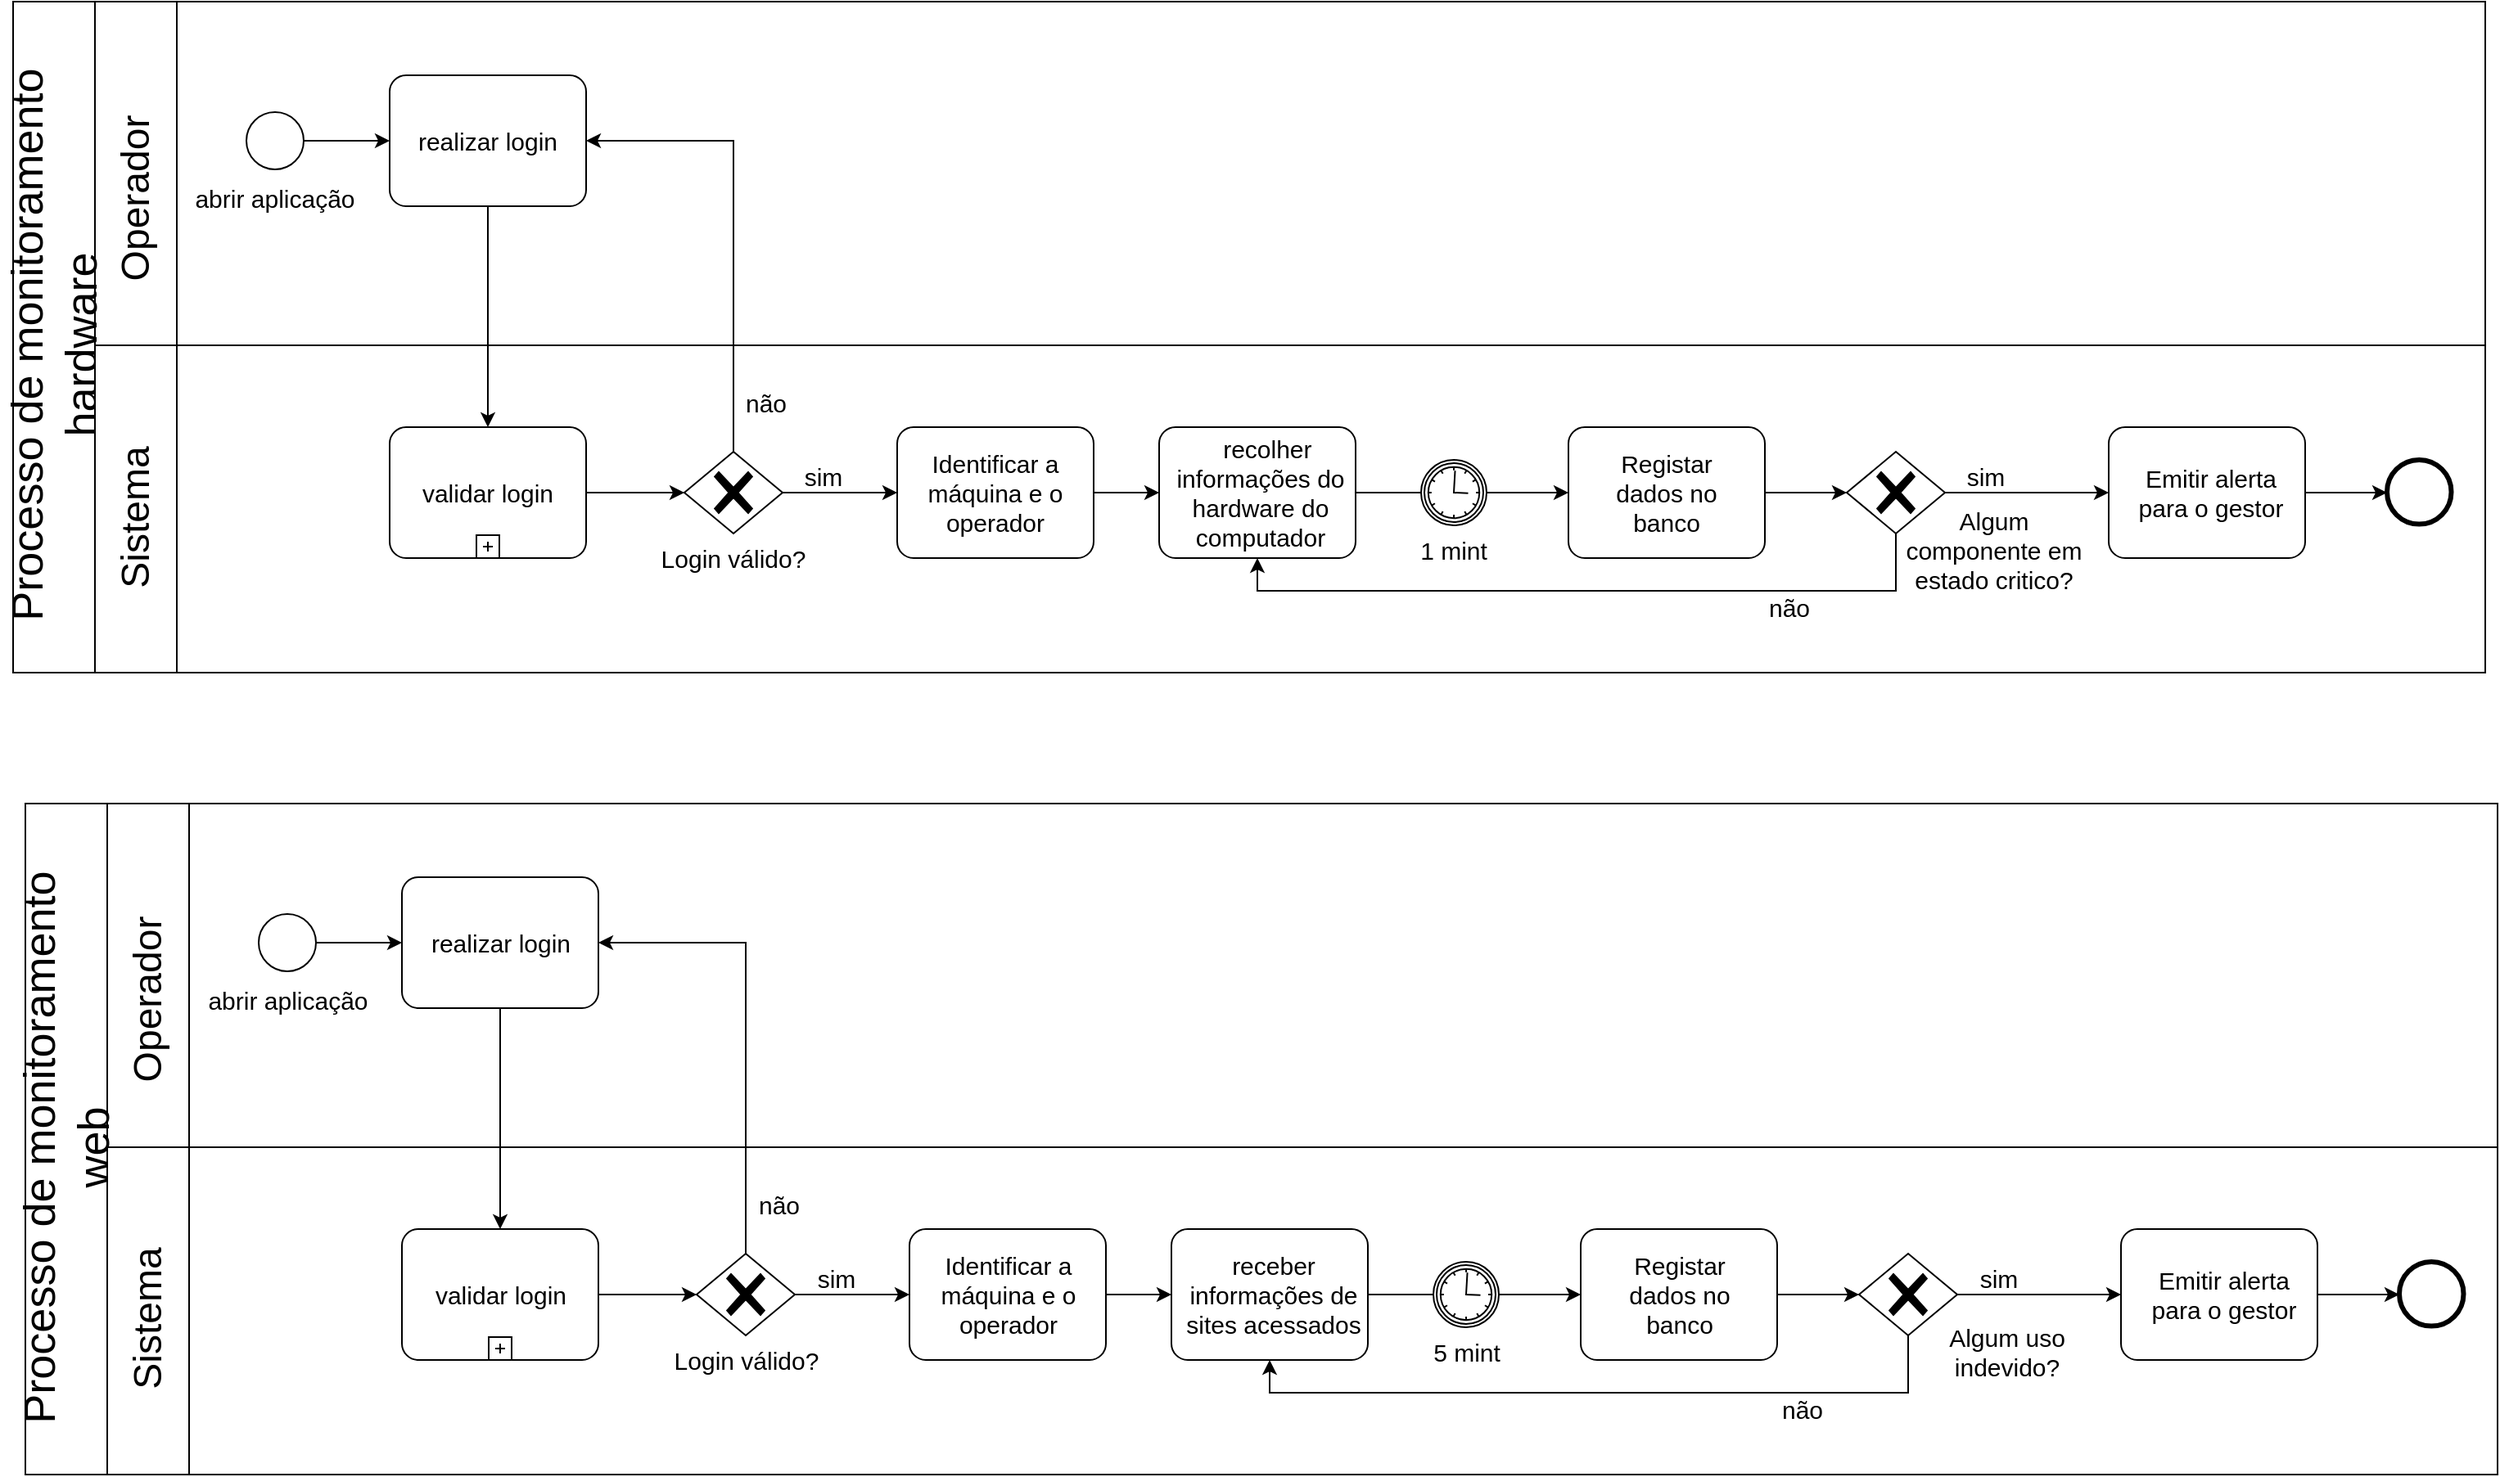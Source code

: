 <mxfile version="15.5.2" type="google"><diagram id="CR6iIqOLFU4KF7_G3fIY" name="Page-1"><mxGraphModel dx="1240" dy="689" grid="1" gridSize="10" guides="1" tooltips="1" connect="1" arrows="1" fold="1" page="1" pageScale="1" pageWidth="827" pageHeight="1169" math="0" shadow="0"><root><mxCell id="0"/><mxCell id="1" parent="0"/><mxCell id="sDEvuxmUIT_cCrcuDnpR-1" value="" style="rounded=0;whiteSpace=wrap;html=1;hachureGap=4;pointerEvents=0;" parent="1" vertex="1"><mxGeometry x="70" y="30" width="50" height="410" as="geometry"/></mxCell><mxCell id="sDEvuxmUIT_cCrcuDnpR-2" value="" style="rounded=0;whiteSpace=wrap;html=1;hachureGap=4;pointerEvents=0;" parent="1" vertex="1"><mxGeometry x="120" y="30" width="50" height="210" as="geometry"/></mxCell><mxCell id="sDEvuxmUIT_cCrcuDnpR-4" value="" style="rounded=0;whiteSpace=wrap;html=1;hachureGap=4;pointerEvents=0;" parent="1" vertex="1"><mxGeometry x="170" y="30" width="1410" height="210" as="geometry"/></mxCell><mxCell id="sDEvuxmUIT_cCrcuDnpR-6" value="Processo de monitoramento hardware" style="text;html=1;strokeColor=none;fillColor=none;align=center;verticalAlign=middle;whiteSpace=wrap;rounded=0;hachureGap=4;pointerEvents=0;fontSize=27;rotation=-90;" parent="1" vertex="1"><mxGeometry x="-87.5" y="230" width="365" height="20" as="geometry"/></mxCell><mxCell id="sDEvuxmUIT_cCrcuDnpR-7" value="Operador" style="text;html=1;strokeColor=none;fillColor=none;align=center;verticalAlign=middle;whiteSpace=wrap;rounded=0;hachureGap=4;pointerEvents=0;fontSize=24;rotation=-90;" parent="1" vertex="1"><mxGeometry x="125" y="140" width="40" height="20" as="geometry"/></mxCell><mxCell id="sDEvuxmUIT_cCrcuDnpR-9" value="" style="rounded=0;whiteSpace=wrap;html=1;hachureGap=4;pointerEvents=0;" parent="1" vertex="1"><mxGeometry x="120" y="240" width="50" height="200" as="geometry"/></mxCell><mxCell id="sDEvuxmUIT_cCrcuDnpR-10" value="" style="rounded=0;whiteSpace=wrap;html=1;hachureGap=4;pointerEvents=0;" parent="1" vertex="1"><mxGeometry x="170" y="240" width="1410" height="200" as="geometry"/></mxCell><mxCell id="sDEvuxmUIT_cCrcuDnpR-11" value="Sistema" style="text;html=1;strokeColor=none;fillColor=none;align=center;verticalAlign=middle;whiteSpace=wrap;rounded=0;hachureGap=4;pointerEvents=0;fontSize=24;rotation=-90;" parent="1" vertex="1"><mxGeometry x="125" y="335" width="40" height="20" as="geometry"/></mxCell><mxCell id="rtE6UeUnerX9Lupc1EqI-5" style="edgeStyle=orthogonalEdgeStyle;rounded=0;orthogonalLoop=1;jettySize=auto;html=1;exitX=1;exitY=0.5;exitDx=0;exitDy=0;entryX=0;entryY=0.5;entryDx=0;entryDy=0;" parent="1" source="sDEvuxmUIT_cCrcuDnpR-13" edge="1"><mxGeometry relative="1" as="geometry"><mxPoint x="300" y="115.0" as="targetPoint"/></mxGeometry></mxCell><mxCell id="sDEvuxmUIT_cCrcuDnpR-13" value="" style="ellipse;whiteSpace=wrap;html=1;aspect=fixed;hachureGap=4;pointerEvents=0;fontSize=27;" parent="1" vertex="1"><mxGeometry x="212.5" y="97.5" width="35" height="35" as="geometry"/></mxCell><mxCell id="sDEvuxmUIT_cCrcuDnpR-14" value="abrir aplicação" style="text;html=1;strokeColor=none;fillColor=none;align=center;verticalAlign=middle;whiteSpace=wrap;rounded=0;hachureGap=4;pointerEvents=0;fontSize=15;" parent="1" vertex="1"><mxGeometry x="160" y="140" width="140" height="20" as="geometry"/></mxCell><mxCell id="sDEvuxmUIT_cCrcuDnpR-23" value="Login válido?" style="text;html=1;strokeColor=none;fillColor=none;align=center;verticalAlign=middle;whiteSpace=wrap;rounded=0;hachureGap=4;pointerEvents=0;fontSize=15;" parent="1" vertex="1"><mxGeometry x="440" y="360" width="140" height="20" as="geometry"/></mxCell><mxCell id="rtE6UeUnerX9Lupc1EqI-9" style="edgeStyle=orthogonalEdgeStyle;rounded=0;orthogonalLoop=1;jettySize=auto;html=1;exitX=1;exitY=0.5;exitDx=0;exitDy=0;entryX=0;entryY=0.5;entryDx=0;entryDy=0;" parent="1" edge="1"><mxGeometry relative="1" as="geometry"><mxPoint x="1241" y="330.0" as="sourcePoint"/><mxPoint x="1350" y="330.0" as="targetPoint"/></mxGeometry></mxCell><mxCell id="sDEvuxmUIT_cCrcuDnpR-33" value="Algum componente em estado critico?" style="text;html=1;strokeColor=none;fillColor=none;align=center;verticalAlign=middle;whiteSpace=wrap;rounded=0;hachureGap=4;pointerEvents=0;fontSize=15;" parent="1" vertex="1"><mxGeometry x="1220" y="350" width="120" height="30" as="geometry"/></mxCell><mxCell id="sDEvuxmUIT_cCrcuDnpR-61" value="1 mint" style="text;html=1;strokeColor=none;fillColor=none;align=center;verticalAlign=middle;whiteSpace=wrap;rounded=0;hachureGap=4;pointerEvents=0;fontSize=15;" parent="1" vertex="1"><mxGeometry x="899.25" y="340" width="101.5" height="50" as="geometry"/></mxCell><mxCell id="sDEvuxmUIT_cCrcuDnpR-69" value="sim" style="text;html=1;strokeColor=none;fillColor=none;align=center;verticalAlign=middle;whiteSpace=wrap;rounded=0;hachureGap=4;pointerEvents=0;fontSize=15;" parent="1" vertex="1"><mxGeometry x="1210" y="305" width="130" height="30" as="geometry"/></mxCell><mxCell id="sDEvuxmUIT_cCrcuDnpR-72" value="não" style="text;html=1;strokeColor=none;fillColor=none;align=center;verticalAlign=middle;whiteSpace=wrap;rounded=0;hachureGap=4;pointerEvents=0;fontSize=15;" parent="1" vertex="1"><mxGeometry x="1090" y="385" width="130" height="30" as="geometry"/></mxCell><mxCell id="rtE6UeUnerX9Lupc1EqI-53" style="edgeStyle=orthogonalEdgeStyle;rounded=0;orthogonalLoop=1;jettySize=auto;html=1;exitX=0.5;exitY=1;exitDx=0;exitDy=0;exitPerimeter=0;entryX=0.5;entryY=1;entryDx=0;entryDy=0;entryPerimeter=0;" parent="1" source="rtE6UeUnerX9Lupc1EqI-25" target="rtE6UeUnerX9Lupc1EqI-37" edge="1"><mxGeometry relative="1" as="geometry"/></mxCell><mxCell id="rtE6UeUnerX9Lupc1EqI-25" value="" style="points=[[0.25,0.25,0],[0.5,0,0],[0.75,0.25,0],[1,0.5,0],[0.75,0.75,0],[0.5,1,0],[0.25,0.75,0],[0,0.5,0]];shape=mxgraph.bpmn.gateway2;html=1;verticalLabelPosition=bottom;labelBackgroundColor=#ffffff;verticalAlign=top;align=center;perimeter=rhombusPerimeter;outlineConnect=0;outline=none;symbol=none;gwType=exclusive;" parent="1" vertex="1"><mxGeometry x="1190" y="305" width="60" height="50" as="geometry"/></mxCell><mxCell id="rtE6UeUnerX9Lupc1EqI-36" style="edgeStyle=orthogonalEdgeStyle;rounded=0;orthogonalLoop=1;jettySize=auto;html=1;exitX=1;exitY=0.5;exitDx=0;exitDy=0;exitPerimeter=0;entryX=0;entryY=0.5;entryDx=0;entryDy=0;entryPerimeter=0;" parent="1" source="rtE6UeUnerX9Lupc1EqI-26" target="rtE6UeUnerX9Lupc1EqI-34" edge="1"><mxGeometry relative="1" as="geometry"/></mxCell><mxCell id="rtE6UeUnerX9Lupc1EqI-50" style="edgeStyle=orthogonalEdgeStyle;rounded=0;orthogonalLoop=1;jettySize=auto;html=1;exitX=0.5;exitY=0;exitDx=0;exitDy=0;exitPerimeter=0;entryX=1;entryY=0.5;entryDx=0;entryDy=0;entryPerimeter=0;" parent="1" source="rtE6UeUnerX9Lupc1EqI-26" target="rtE6UeUnerX9Lupc1EqI-28" edge="1"><mxGeometry relative="1" as="geometry"/></mxCell><mxCell id="rtE6UeUnerX9Lupc1EqI-26" value="" style="points=[[0.25,0.25,0],[0.5,0,0],[0.75,0.25,0],[1,0.5,0],[0.75,0.75,0],[0.5,1,0],[0.25,0.75,0],[0,0.5,0]];shape=mxgraph.bpmn.gateway2;html=1;verticalLabelPosition=bottom;labelBackgroundColor=#ffffff;verticalAlign=top;align=center;perimeter=rhombusPerimeter;outlineConnect=0;outline=none;symbol=none;gwType=exclusive;" parent="1" vertex="1"><mxGeometry x="480" y="305" width="60" height="50" as="geometry"/></mxCell><mxCell id="rtE6UeUnerX9Lupc1EqI-32" style="edgeStyle=orthogonalEdgeStyle;rounded=0;orthogonalLoop=1;jettySize=auto;html=1;exitX=0.5;exitY=1;exitDx=0;exitDy=0;exitPerimeter=0;entryX=0.5;entryY=0;entryDx=0;entryDy=0;entryPerimeter=0;" parent="1" source="rtE6UeUnerX9Lupc1EqI-28" target="rtE6UeUnerX9Lupc1EqI-29" edge="1"><mxGeometry relative="1" as="geometry"/></mxCell><mxCell id="rtE6UeUnerX9Lupc1EqI-28" value="" style="points=[[0.25,0,0],[0.5,0,0],[0.75,0,0],[1,0.25,0],[1,0.5,0],[1,0.75,0],[0.75,1,0],[0.5,1,0],[0.25,1,0],[0,0.75,0],[0,0.5,0],[0,0.25,0]];shape=mxgraph.bpmn.task;whiteSpace=wrap;rectStyle=rounded;size=10;taskMarker=abstract;" parent="1" vertex="1"><mxGeometry x="300" y="75" width="120" height="80" as="geometry"/></mxCell><mxCell id="sDEvuxmUIT_cCrcuDnpR-19" value="realizar login" style="text;html=1;strokeColor=none;fillColor=none;align=center;verticalAlign=middle;whiteSpace=wrap;rounded=0;hachureGap=4;pointerEvents=0;fontSize=15;" parent="1" vertex="1"><mxGeometry x="290" y="105" width="140" height="20" as="geometry"/></mxCell><mxCell id="rtE6UeUnerX9Lupc1EqI-33" style="edgeStyle=orthogonalEdgeStyle;rounded=0;orthogonalLoop=1;jettySize=auto;html=1;exitX=1;exitY=0.5;exitDx=0;exitDy=0;exitPerimeter=0;entryX=0;entryY=0.5;entryDx=0;entryDy=0;entryPerimeter=0;" parent="1" source="rtE6UeUnerX9Lupc1EqI-29" target="rtE6UeUnerX9Lupc1EqI-26" edge="1"><mxGeometry relative="1" as="geometry"/></mxCell><mxCell id="rtE6UeUnerX9Lupc1EqI-29" value="" style="points=[[0.25,0,0],[0.5,0,0],[0.75,0,0],[1,0.25,0],[1,0.5,0],[1,0.75,0],[0.75,1,0],[0.5,1,0],[0.25,1,0],[0,0.75,0],[0,0.5,0],[0,0.25,0]];shape=mxgraph.bpmn.task;whiteSpace=wrap;rectStyle=rounded;size=10;taskMarker=abstract;isLoopSub=1;" parent="1" vertex="1"><mxGeometry x="300" y="290" width="120" height="80" as="geometry"/></mxCell><mxCell id="sDEvuxmUIT_cCrcuDnpR-42" value="validar login" style="text;html=1;strokeColor=none;fillColor=none;align=center;verticalAlign=middle;whiteSpace=wrap;rounded=0;hachureGap=4;pointerEvents=0;fontSize=15;" parent="1" vertex="1"><mxGeometry x="285" y="320" width="150" height="20" as="geometry"/></mxCell><mxCell id="rtE6UeUnerX9Lupc1EqI-40" style="edgeStyle=orthogonalEdgeStyle;rounded=0;orthogonalLoop=1;jettySize=auto;html=1;exitX=1;exitY=0.5;exitDx=0;exitDy=0;exitPerimeter=0;" parent="1" source="rtE6UeUnerX9Lupc1EqI-34" target="rtE6UeUnerX9Lupc1EqI-37" edge="1"><mxGeometry relative="1" as="geometry"/></mxCell><mxCell id="rtE6UeUnerX9Lupc1EqI-34" value="" style="points=[[0.25,0,0],[0.5,0,0],[0.75,0,0],[1,0.25,0],[1,0.5,0],[1,0.75,0],[0.75,1,0],[0.5,1,0],[0.25,1,0],[0,0.75,0],[0,0.5,0],[0,0.25,0]];shape=mxgraph.bpmn.task;whiteSpace=wrap;rectStyle=rounded;size=10;taskMarker=abstract;" parent="1" vertex="1"><mxGeometry x="610" y="290" width="120" height="80" as="geometry"/></mxCell><mxCell id="sDEvuxmUIT_cCrcuDnpR-25" value="Identificar a máquina e o operador" style="text;html=1;strokeColor=none;fillColor=none;align=center;verticalAlign=middle;whiteSpace=wrap;rounded=0;hachureGap=4;pointerEvents=0;fontSize=15;" parent="1" vertex="1"><mxGeometry x="615" y="305" width="110" height="50" as="geometry"/></mxCell><mxCell id="rtE6UeUnerX9Lupc1EqI-48" style="edgeStyle=orthogonalEdgeStyle;rounded=0;orthogonalLoop=1;jettySize=auto;html=1;exitX=1;exitY=0.5;exitDx=0;exitDy=0;exitPerimeter=0;entryX=0;entryY=0.5;entryDx=0;entryDy=0;entryPerimeter=0;startArrow=none;" parent="1" source="rtE6UeUnerX9Lupc1EqI-44" target="rtE6UeUnerX9Lupc1EqI-41" edge="1"><mxGeometry relative="1" as="geometry"/></mxCell><mxCell id="rtE6UeUnerX9Lupc1EqI-37" value="" style="points=[[0.25,0,0],[0.5,0,0],[0.75,0,0],[1,0.25,0],[1,0.5,0],[1,0.75,0],[0.75,1,0],[0.5,1,0],[0.25,1,0],[0,0.75,0],[0,0.5,0],[0,0.25,0]];shape=mxgraph.bpmn.task;whiteSpace=wrap;rectStyle=rounded;size=10;taskMarker=abstract;" parent="1" vertex="1"><mxGeometry x="770" y="290" width="120" height="80" as="geometry"/></mxCell><mxCell id="sDEvuxmUIT_cCrcuDnpR-31" value="&amp;nbsp; recolher informações do hardware do computador" style="text;html=1;strokeColor=none;fillColor=none;align=center;verticalAlign=middle;whiteSpace=wrap;rounded=0;hachureGap=4;pointerEvents=0;fontSize=15;" parent="1" vertex="1"><mxGeometry x="770" y="304.62" width="124.25" height="50" as="geometry"/></mxCell><mxCell id="rtE6UeUnerX9Lupc1EqI-42" style="edgeStyle=orthogonalEdgeStyle;rounded=0;orthogonalLoop=1;jettySize=auto;html=1;exitX=1;exitY=0.5;exitDx=0;exitDy=0;exitPerimeter=0;entryX=0;entryY=0.5;entryDx=0;entryDy=0;entryPerimeter=0;" parent="1" source="rtE6UeUnerX9Lupc1EqI-41" target="rtE6UeUnerX9Lupc1EqI-25" edge="1"><mxGeometry relative="1" as="geometry"/></mxCell><mxCell id="rtE6UeUnerX9Lupc1EqI-41" value="" style="points=[[0.25,0,0],[0.5,0,0],[0.75,0,0],[1,0.25,0],[1,0.5,0],[1,0.75,0],[0.75,1,0],[0.5,1,0],[0.25,1,0],[0,0.75,0],[0,0.5,0],[0,0.25,0]];shape=mxgraph.bpmn.task;whiteSpace=wrap;rectStyle=rounded;size=10;taskMarker=abstract;" parent="1" vertex="1"><mxGeometry x="1020" y="290" width="120" height="80" as="geometry"/></mxCell><mxCell id="sDEvuxmUIT_cCrcuDnpR-56" value="Registar dados no banco" style="text;html=1;strokeColor=none;fillColor=none;align=center;verticalAlign=middle;whiteSpace=wrap;rounded=0;hachureGap=4;pointerEvents=0;fontSize=15;" parent="1" vertex="1"><mxGeometry x="1029.25" y="305" width="101.5" height="50" as="geometry"/></mxCell><mxCell id="rtE6UeUnerX9Lupc1EqI-52" style="edgeStyle=orthogonalEdgeStyle;rounded=0;orthogonalLoop=1;jettySize=auto;html=1;exitX=1;exitY=0.5;exitDx=0;exitDy=0;exitPerimeter=0;entryX=0;entryY=0.5;entryDx=0;entryDy=0;entryPerimeter=0;" parent="1" source="rtE6UeUnerX9Lupc1EqI-43" edge="1"><mxGeometry relative="1" as="geometry"><mxPoint x="1520" y="330.0" as="targetPoint"/></mxGeometry></mxCell><mxCell id="rtE6UeUnerX9Lupc1EqI-43" value="" style="points=[[0.25,0,0],[0.5,0,0],[0.75,0,0],[1,0.25,0],[1,0.5,0],[1,0.75,0],[0.75,1,0],[0.5,1,0],[0.25,1,0],[0,0.75,0],[0,0.5,0],[0,0.25,0]];shape=mxgraph.bpmn.task;whiteSpace=wrap;rectStyle=rounded;size=10;taskMarker=abstract;" parent="1" vertex="1"><mxGeometry x="1350" y="290" width="120" height="80" as="geometry"/></mxCell><mxCell id="sDEvuxmUIT_cCrcuDnpR-68" value="Emitir alerta para o gestor" style="text;html=1;strokeColor=none;fillColor=none;align=center;verticalAlign=middle;whiteSpace=wrap;rounded=0;hachureGap=4;pointerEvents=0;fontSize=15;" parent="1" vertex="1"><mxGeometry x="1355" y="315" width="115" height="30" as="geometry"/></mxCell><mxCell id="rtE6UeUnerX9Lupc1EqI-44" value="" style="points=[[0.145,0.145,0],[0.5,0,0],[0.855,0.145,0],[1,0.5,0],[0.855,0.855,0],[0.5,1,0],[0.145,0.855,0],[0,0.5,0]];shape=mxgraph.bpmn.event;html=1;verticalLabelPosition=bottom;labelBackgroundColor=#ffffff;verticalAlign=top;align=center;perimeter=ellipsePerimeter;outlineConnect=0;aspect=fixed;outline=catching;symbol=timer;" parent="1" vertex="1"><mxGeometry x="930" y="310" width="40" height="40" as="geometry"/></mxCell><mxCell id="rtE6UeUnerX9Lupc1EqI-49" value="" style="edgeStyle=orthogonalEdgeStyle;rounded=0;orthogonalLoop=1;jettySize=auto;html=1;exitX=1;exitY=0.5;exitDx=0;exitDy=0;exitPerimeter=0;entryX=0;entryY=0.5;entryDx=0;entryDy=0;entryPerimeter=0;endArrow=none;" parent="1" source="rtE6UeUnerX9Lupc1EqI-37" target="rtE6UeUnerX9Lupc1EqI-44" edge="1"><mxGeometry relative="1" as="geometry"><mxPoint x="890" y="330.0" as="sourcePoint"/><mxPoint x="1020" y="330.0" as="targetPoint"/></mxGeometry></mxCell><mxCell id="rtE6UeUnerX9Lupc1EqI-54" value="não" style="text;html=1;strokeColor=none;fillColor=none;align=center;verticalAlign=middle;whiteSpace=wrap;rounded=0;hachureGap=4;pointerEvents=0;fontSize=15;" parent="1" vertex="1"><mxGeometry x="465" y="260" width="130" height="30" as="geometry"/></mxCell><mxCell id="rtE6UeUnerX9Lupc1EqI-55" value="sim" style="text;html=1;strokeColor=none;fillColor=none;align=center;verticalAlign=middle;whiteSpace=wrap;rounded=0;hachureGap=4;pointerEvents=0;fontSize=15;" parent="1" vertex="1"><mxGeometry x="500" y="305" width="130" height="30" as="geometry"/></mxCell><mxCell id="rtE6UeUnerX9Lupc1EqI-57" value="" style="points=[[0.145,0.145,0],[0.5,0,0],[0.855,0.145,0],[1,0.5,0],[0.855,0.855,0],[0.5,1,0],[0.145,0.855,0],[0,0.5,0]];shape=mxgraph.bpmn.event;html=1;verticalLabelPosition=bottom;labelBackgroundColor=#ffffff;verticalAlign=top;align=center;perimeter=ellipsePerimeter;outlineConnect=0;aspect=fixed;outline=end;symbol=terminate2;" parent="1" vertex="1"><mxGeometry x="1520" y="310" width="39.25" height="39.25" as="geometry"/></mxCell><mxCell id="b3us_wvARAKMMUw4aZNF-1" value="" style="rounded=0;whiteSpace=wrap;html=1;hachureGap=4;pointerEvents=0;" vertex="1" parent="1"><mxGeometry x="77.5" y="520" width="50" height="410" as="geometry"/></mxCell><mxCell id="b3us_wvARAKMMUw4aZNF-2" value="" style="rounded=0;whiteSpace=wrap;html=1;hachureGap=4;pointerEvents=0;" vertex="1" parent="1"><mxGeometry x="127.5" y="520" width="50" height="210" as="geometry"/></mxCell><mxCell id="b3us_wvARAKMMUw4aZNF-3" value="" style="rounded=0;whiteSpace=wrap;html=1;hachureGap=4;pointerEvents=0;" vertex="1" parent="1"><mxGeometry x="177.5" y="520" width="1410" height="210" as="geometry"/></mxCell><mxCell id="b3us_wvARAKMMUw4aZNF-4" value="Processo de monitoramento web" style="text;html=1;strokeColor=none;fillColor=none;align=center;verticalAlign=middle;whiteSpace=wrap;rounded=0;hachureGap=4;pointerEvents=0;fontSize=27;rotation=-90;" vertex="1" parent="1"><mxGeometry x="-80" y="720" width="365" height="20" as="geometry"/></mxCell><mxCell id="b3us_wvARAKMMUw4aZNF-5" value="Operador" style="text;html=1;strokeColor=none;fillColor=none;align=center;verticalAlign=middle;whiteSpace=wrap;rounded=0;hachureGap=4;pointerEvents=0;fontSize=24;rotation=-90;" vertex="1" parent="1"><mxGeometry x="132.5" y="630" width="40" height="20" as="geometry"/></mxCell><mxCell id="b3us_wvARAKMMUw4aZNF-6" value="" style="rounded=0;whiteSpace=wrap;html=1;hachureGap=4;pointerEvents=0;" vertex="1" parent="1"><mxGeometry x="127.5" y="730" width="50" height="200" as="geometry"/></mxCell><mxCell id="b3us_wvARAKMMUw4aZNF-7" value="" style="rounded=0;whiteSpace=wrap;html=1;hachureGap=4;pointerEvents=0;" vertex="1" parent="1"><mxGeometry x="177.5" y="730" width="1410" height="200" as="geometry"/></mxCell><mxCell id="b3us_wvARAKMMUw4aZNF-8" value="Sistema" style="text;html=1;strokeColor=none;fillColor=none;align=center;verticalAlign=middle;whiteSpace=wrap;rounded=0;hachureGap=4;pointerEvents=0;fontSize=24;rotation=-90;" vertex="1" parent="1"><mxGeometry x="132.5" y="825" width="40" height="20" as="geometry"/></mxCell><mxCell id="b3us_wvARAKMMUw4aZNF-9" style="edgeStyle=orthogonalEdgeStyle;rounded=0;orthogonalLoop=1;jettySize=auto;html=1;exitX=1;exitY=0.5;exitDx=0;exitDy=0;entryX=0;entryY=0.5;entryDx=0;entryDy=0;" edge="1" parent="1" source="b3us_wvARAKMMUw4aZNF-10"><mxGeometry relative="1" as="geometry"><mxPoint x="307.5" y="605.0" as="targetPoint"/></mxGeometry></mxCell><mxCell id="b3us_wvARAKMMUw4aZNF-10" value="" style="ellipse;whiteSpace=wrap;html=1;aspect=fixed;hachureGap=4;pointerEvents=0;fontSize=27;" vertex="1" parent="1"><mxGeometry x="220" y="587.5" width="35" height="35" as="geometry"/></mxCell><mxCell id="b3us_wvARAKMMUw4aZNF-11" value="abrir aplicação" style="text;html=1;strokeColor=none;fillColor=none;align=center;verticalAlign=middle;whiteSpace=wrap;rounded=0;hachureGap=4;pointerEvents=0;fontSize=15;" vertex="1" parent="1"><mxGeometry x="167.5" y="630" width="140" height="20" as="geometry"/></mxCell><mxCell id="b3us_wvARAKMMUw4aZNF-12" value="Login válido?" style="text;html=1;strokeColor=none;fillColor=none;align=center;verticalAlign=middle;whiteSpace=wrap;rounded=0;hachureGap=4;pointerEvents=0;fontSize=15;" vertex="1" parent="1"><mxGeometry x="447.5" y="850" width="140" height="20" as="geometry"/></mxCell><mxCell id="b3us_wvARAKMMUw4aZNF-13" style="edgeStyle=orthogonalEdgeStyle;rounded=0;orthogonalLoop=1;jettySize=auto;html=1;exitX=1;exitY=0.5;exitDx=0;exitDy=0;entryX=0;entryY=0.5;entryDx=0;entryDy=0;" edge="1" parent="1"><mxGeometry relative="1" as="geometry"><mxPoint x="1248.5" y="820.0" as="sourcePoint"/><mxPoint x="1357.5" y="820.0" as="targetPoint"/></mxGeometry></mxCell><mxCell id="b3us_wvARAKMMUw4aZNF-14" value="Algum uso indevido?" style="text;html=1;strokeColor=none;fillColor=none;align=center;verticalAlign=middle;whiteSpace=wrap;rounded=0;hachureGap=4;pointerEvents=0;fontSize=15;" vertex="1" parent="1"><mxGeometry x="1227.5" y="840" width="120" height="30" as="geometry"/></mxCell><mxCell id="b3us_wvARAKMMUw4aZNF-15" value="5 mint" style="text;html=1;strokeColor=none;fillColor=none;align=center;verticalAlign=middle;whiteSpace=wrap;rounded=0;hachureGap=4;pointerEvents=0;fontSize=15;" vertex="1" parent="1"><mxGeometry x="906.75" y="830" width="101.5" height="50" as="geometry"/></mxCell><mxCell id="b3us_wvARAKMMUw4aZNF-16" value="sim" style="text;html=1;strokeColor=none;fillColor=none;align=center;verticalAlign=middle;whiteSpace=wrap;rounded=0;hachureGap=4;pointerEvents=0;fontSize=15;" vertex="1" parent="1"><mxGeometry x="1217.5" y="795" width="130" height="30" as="geometry"/></mxCell><mxCell id="b3us_wvARAKMMUw4aZNF-17" value="não" style="text;html=1;strokeColor=none;fillColor=none;align=center;verticalAlign=middle;whiteSpace=wrap;rounded=0;hachureGap=4;pointerEvents=0;fontSize=15;" vertex="1" parent="1"><mxGeometry x="1097.5" y="875" width="130" height="30" as="geometry"/></mxCell><mxCell id="b3us_wvARAKMMUw4aZNF-18" style="edgeStyle=orthogonalEdgeStyle;rounded=0;orthogonalLoop=1;jettySize=auto;html=1;exitX=0.5;exitY=1;exitDx=0;exitDy=0;exitPerimeter=0;entryX=0.5;entryY=1;entryDx=0;entryDy=0;entryPerimeter=0;" edge="1" parent="1" source="b3us_wvARAKMMUw4aZNF-19" target="b3us_wvARAKMMUw4aZNF-33"><mxGeometry relative="1" as="geometry"/></mxCell><mxCell id="b3us_wvARAKMMUw4aZNF-19" value="" style="points=[[0.25,0.25,0],[0.5,0,0],[0.75,0.25,0],[1,0.5,0],[0.75,0.75,0],[0.5,1,0],[0.25,0.75,0],[0,0.5,0]];shape=mxgraph.bpmn.gateway2;html=1;verticalLabelPosition=bottom;labelBackgroundColor=#ffffff;verticalAlign=top;align=center;perimeter=rhombusPerimeter;outlineConnect=0;outline=none;symbol=none;gwType=exclusive;" vertex="1" parent="1"><mxGeometry x="1197.5" y="795" width="60" height="50" as="geometry"/></mxCell><mxCell id="b3us_wvARAKMMUw4aZNF-20" style="edgeStyle=orthogonalEdgeStyle;rounded=0;orthogonalLoop=1;jettySize=auto;html=1;exitX=1;exitY=0.5;exitDx=0;exitDy=0;exitPerimeter=0;entryX=0;entryY=0.5;entryDx=0;entryDy=0;entryPerimeter=0;" edge="1" parent="1" source="b3us_wvARAKMMUw4aZNF-22" target="b3us_wvARAKMMUw4aZNF-30"><mxGeometry relative="1" as="geometry"/></mxCell><mxCell id="b3us_wvARAKMMUw4aZNF-21" style="edgeStyle=orthogonalEdgeStyle;rounded=0;orthogonalLoop=1;jettySize=auto;html=1;exitX=0.5;exitY=0;exitDx=0;exitDy=0;exitPerimeter=0;entryX=1;entryY=0.5;entryDx=0;entryDy=0;entryPerimeter=0;" edge="1" parent="1" source="b3us_wvARAKMMUw4aZNF-22" target="b3us_wvARAKMMUw4aZNF-24"><mxGeometry relative="1" as="geometry"/></mxCell><mxCell id="b3us_wvARAKMMUw4aZNF-22" value="" style="points=[[0.25,0.25,0],[0.5,0,0],[0.75,0.25,0],[1,0.5,0],[0.75,0.75,0],[0.5,1,0],[0.25,0.75,0],[0,0.5,0]];shape=mxgraph.bpmn.gateway2;html=1;verticalLabelPosition=bottom;labelBackgroundColor=#ffffff;verticalAlign=top;align=center;perimeter=rhombusPerimeter;outlineConnect=0;outline=none;symbol=none;gwType=exclusive;" vertex="1" parent="1"><mxGeometry x="487.5" y="795" width="60" height="50" as="geometry"/></mxCell><mxCell id="b3us_wvARAKMMUw4aZNF-23" style="edgeStyle=orthogonalEdgeStyle;rounded=0;orthogonalLoop=1;jettySize=auto;html=1;exitX=0.5;exitY=1;exitDx=0;exitDy=0;exitPerimeter=0;entryX=0.5;entryY=0;entryDx=0;entryDy=0;entryPerimeter=0;" edge="1" parent="1" source="b3us_wvARAKMMUw4aZNF-24" target="b3us_wvARAKMMUw4aZNF-27"><mxGeometry relative="1" as="geometry"/></mxCell><mxCell id="b3us_wvARAKMMUw4aZNF-24" value="" style="points=[[0.25,0,0],[0.5,0,0],[0.75,0,0],[1,0.25,0],[1,0.5,0],[1,0.75,0],[0.75,1,0],[0.5,1,0],[0.25,1,0],[0,0.75,0],[0,0.5,0],[0,0.25,0]];shape=mxgraph.bpmn.task;whiteSpace=wrap;rectStyle=rounded;size=10;taskMarker=abstract;" vertex="1" parent="1"><mxGeometry x="307.5" y="565" width="120" height="80" as="geometry"/></mxCell><mxCell id="b3us_wvARAKMMUw4aZNF-25" value="realizar login" style="text;html=1;strokeColor=none;fillColor=none;align=center;verticalAlign=middle;whiteSpace=wrap;rounded=0;hachureGap=4;pointerEvents=0;fontSize=15;" vertex="1" parent="1"><mxGeometry x="297.5" y="595" width="140" height="20" as="geometry"/></mxCell><mxCell id="b3us_wvARAKMMUw4aZNF-26" style="edgeStyle=orthogonalEdgeStyle;rounded=0;orthogonalLoop=1;jettySize=auto;html=1;exitX=1;exitY=0.5;exitDx=0;exitDy=0;exitPerimeter=0;entryX=0;entryY=0.5;entryDx=0;entryDy=0;entryPerimeter=0;" edge="1" parent="1" source="b3us_wvARAKMMUw4aZNF-27" target="b3us_wvARAKMMUw4aZNF-22"><mxGeometry relative="1" as="geometry"/></mxCell><mxCell id="b3us_wvARAKMMUw4aZNF-27" value="" style="points=[[0.25,0,0],[0.5,0,0],[0.75,0,0],[1,0.25,0],[1,0.5,0],[1,0.75,0],[0.75,1,0],[0.5,1,0],[0.25,1,0],[0,0.75,0],[0,0.5,0],[0,0.25,0]];shape=mxgraph.bpmn.task;whiteSpace=wrap;rectStyle=rounded;size=10;taskMarker=abstract;isLoopSub=1;" vertex="1" parent="1"><mxGeometry x="307.5" y="780" width="120" height="80" as="geometry"/></mxCell><mxCell id="b3us_wvARAKMMUw4aZNF-28" value="validar login" style="text;html=1;strokeColor=none;fillColor=none;align=center;verticalAlign=middle;whiteSpace=wrap;rounded=0;hachureGap=4;pointerEvents=0;fontSize=15;" vertex="1" parent="1"><mxGeometry x="292.5" y="810" width="150" height="20" as="geometry"/></mxCell><mxCell id="b3us_wvARAKMMUw4aZNF-29" style="edgeStyle=orthogonalEdgeStyle;rounded=0;orthogonalLoop=1;jettySize=auto;html=1;exitX=1;exitY=0.5;exitDx=0;exitDy=0;exitPerimeter=0;" edge="1" parent="1" source="b3us_wvARAKMMUw4aZNF-30" target="b3us_wvARAKMMUw4aZNF-33"><mxGeometry relative="1" as="geometry"/></mxCell><mxCell id="b3us_wvARAKMMUw4aZNF-30" value="" style="points=[[0.25,0,0],[0.5,0,0],[0.75,0,0],[1,0.25,0],[1,0.5,0],[1,0.75,0],[0.75,1,0],[0.5,1,0],[0.25,1,0],[0,0.75,0],[0,0.5,0],[0,0.25,0]];shape=mxgraph.bpmn.task;whiteSpace=wrap;rectStyle=rounded;size=10;taskMarker=abstract;" vertex="1" parent="1"><mxGeometry x="617.5" y="780" width="120" height="80" as="geometry"/></mxCell><mxCell id="b3us_wvARAKMMUw4aZNF-31" value="Identificar a máquina e o operador" style="text;html=1;strokeColor=none;fillColor=none;align=center;verticalAlign=middle;whiteSpace=wrap;rounded=0;hachureGap=4;pointerEvents=0;fontSize=15;" vertex="1" parent="1"><mxGeometry x="622.5" y="795" width="110" height="50" as="geometry"/></mxCell><mxCell id="b3us_wvARAKMMUw4aZNF-32" style="edgeStyle=orthogonalEdgeStyle;rounded=0;orthogonalLoop=1;jettySize=auto;html=1;exitX=1;exitY=0.5;exitDx=0;exitDy=0;exitPerimeter=0;entryX=0;entryY=0.5;entryDx=0;entryDy=0;entryPerimeter=0;startArrow=none;" edge="1" parent="1" source="b3us_wvARAKMMUw4aZNF-41" target="b3us_wvARAKMMUw4aZNF-36"><mxGeometry relative="1" as="geometry"/></mxCell><mxCell id="b3us_wvARAKMMUw4aZNF-33" value="" style="points=[[0.25,0,0],[0.5,0,0],[0.75,0,0],[1,0.25,0],[1,0.5,0],[1,0.75,0],[0.75,1,0],[0.5,1,0],[0.25,1,0],[0,0.75,0],[0,0.5,0],[0,0.25,0]];shape=mxgraph.bpmn.task;whiteSpace=wrap;rectStyle=rounded;size=10;taskMarker=abstract;" vertex="1" parent="1"><mxGeometry x="777.5" y="780" width="120" height="80" as="geometry"/></mxCell><mxCell id="b3us_wvARAKMMUw4aZNF-34" value="receber informações de sites acessados" style="text;html=1;strokeColor=none;fillColor=none;align=center;verticalAlign=middle;whiteSpace=wrap;rounded=0;hachureGap=4;pointerEvents=0;fontSize=15;" vertex="1" parent="1"><mxGeometry x="777.5" y="794.62" width="124.25" height="50" as="geometry"/></mxCell><mxCell id="b3us_wvARAKMMUw4aZNF-35" style="edgeStyle=orthogonalEdgeStyle;rounded=0;orthogonalLoop=1;jettySize=auto;html=1;exitX=1;exitY=0.5;exitDx=0;exitDy=0;exitPerimeter=0;entryX=0;entryY=0.5;entryDx=0;entryDy=0;entryPerimeter=0;" edge="1" parent="1" source="b3us_wvARAKMMUw4aZNF-36" target="b3us_wvARAKMMUw4aZNF-19"><mxGeometry relative="1" as="geometry"/></mxCell><mxCell id="b3us_wvARAKMMUw4aZNF-36" value="" style="points=[[0.25,0,0],[0.5,0,0],[0.75,0,0],[1,0.25,0],[1,0.5,0],[1,0.75,0],[0.75,1,0],[0.5,1,0],[0.25,1,0],[0,0.75,0],[0,0.5,0],[0,0.25,0]];shape=mxgraph.bpmn.task;whiteSpace=wrap;rectStyle=rounded;size=10;taskMarker=abstract;" vertex="1" parent="1"><mxGeometry x="1027.5" y="780" width="120" height="80" as="geometry"/></mxCell><mxCell id="b3us_wvARAKMMUw4aZNF-37" value="Registar dados no banco" style="text;html=1;strokeColor=none;fillColor=none;align=center;verticalAlign=middle;whiteSpace=wrap;rounded=0;hachureGap=4;pointerEvents=0;fontSize=15;" vertex="1" parent="1"><mxGeometry x="1036.75" y="795" width="101.5" height="50" as="geometry"/></mxCell><mxCell id="b3us_wvARAKMMUw4aZNF-38" style="edgeStyle=orthogonalEdgeStyle;rounded=0;orthogonalLoop=1;jettySize=auto;html=1;exitX=1;exitY=0.5;exitDx=0;exitDy=0;exitPerimeter=0;entryX=0;entryY=0.5;entryDx=0;entryDy=0;entryPerimeter=0;" edge="1" parent="1" source="b3us_wvARAKMMUw4aZNF-39"><mxGeometry relative="1" as="geometry"><mxPoint x="1527.5" y="820.0" as="targetPoint"/></mxGeometry></mxCell><mxCell id="b3us_wvARAKMMUw4aZNF-39" value="" style="points=[[0.25,0,0],[0.5,0,0],[0.75,0,0],[1,0.25,0],[1,0.5,0],[1,0.75,0],[0.75,1,0],[0.5,1,0],[0.25,1,0],[0,0.75,0],[0,0.5,0],[0,0.25,0]];shape=mxgraph.bpmn.task;whiteSpace=wrap;rectStyle=rounded;size=10;taskMarker=abstract;" vertex="1" parent="1"><mxGeometry x="1357.5" y="780" width="120" height="80" as="geometry"/></mxCell><mxCell id="b3us_wvARAKMMUw4aZNF-40" value="Emitir alerta para o gestor" style="text;html=1;strokeColor=none;fillColor=none;align=center;verticalAlign=middle;whiteSpace=wrap;rounded=0;hachureGap=4;pointerEvents=0;fontSize=15;" vertex="1" parent="1"><mxGeometry x="1362.5" y="805" width="115" height="30" as="geometry"/></mxCell><mxCell id="b3us_wvARAKMMUw4aZNF-41" value="" style="points=[[0.145,0.145,0],[0.5,0,0],[0.855,0.145,0],[1,0.5,0],[0.855,0.855,0],[0.5,1,0],[0.145,0.855,0],[0,0.5,0]];shape=mxgraph.bpmn.event;html=1;verticalLabelPosition=bottom;labelBackgroundColor=#ffffff;verticalAlign=top;align=center;perimeter=ellipsePerimeter;outlineConnect=0;aspect=fixed;outline=catching;symbol=timer;" vertex="1" parent="1"><mxGeometry x="937.5" y="800" width="40" height="40" as="geometry"/></mxCell><mxCell id="b3us_wvARAKMMUw4aZNF-42" value="" style="edgeStyle=orthogonalEdgeStyle;rounded=0;orthogonalLoop=1;jettySize=auto;html=1;exitX=1;exitY=0.5;exitDx=0;exitDy=0;exitPerimeter=0;entryX=0;entryY=0.5;entryDx=0;entryDy=0;entryPerimeter=0;endArrow=none;" edge="1" parent="1" source="b3us_wvARAKMMUw4aZNF-33" target="b3us_wvARAKMMUw4aZNF-41"><mxGeometry relative="1" as="geometry"><mxPoint x="897.5" y="820.0" as="sourcePoint"/><mxPoint x="1027.5" y="820.0" as="targetPoint"/></mxGeometry></mxCell><mxCell id="b3us_wvARAKMMUw4aZNF-43" value="não" style="text;html=1;strokeColor=none;fillColor=none;align=center;verticalAlign=middle;whiteSpace=wrap;rounded=0;hachureGap=4;pointerEvents=0;fontSize=15;" vertex="1" parent="1"><mxGeometry x="472.5" y="750" width="130" height="30" as="geometry"/></mxCell><mxCell id="b3us_wvARAKMMUw4aZNF-44" value="sim" style="text;html=1;strokeColor=none;fillColor=none;align=center;verticalAlign=middle;whiteSpace=wrap;rounded=0;hachureGap=4;pointerEvents=0;fontSize=15;" vertex="1" parent="1"><mxGeometry x="507.5" y="795" width="130" height="30" as="geometry"/></mxCell><mxCell id="b3us_wvARAKMMUw4aZNF-45" value="" style="points=[[0.145,0.145,0],[0.5,0,0],[0.855,0.145,0],[1,0.5,0],[0.855,0.855,0],[0.5,1,0],[0.145,0.855,0],[0,0.5,0]];shape=mxgraph.bpmn.event;html=1;verticalLabelPosition=bottom;labelBackgroundColor=#ffffff;verticalAlign=top;align=center;perimeter=ellipsePerimeter;outlineConnect=0;aspect=fixed;outline=end;symbol=terminate2;" vertex="1" parent="1"><mxGeometry x="1527.5" y="800" width="39.25" height="39.25" as="geometry"/></mxCell></root></mxGraphModel></diagram></mxfile>